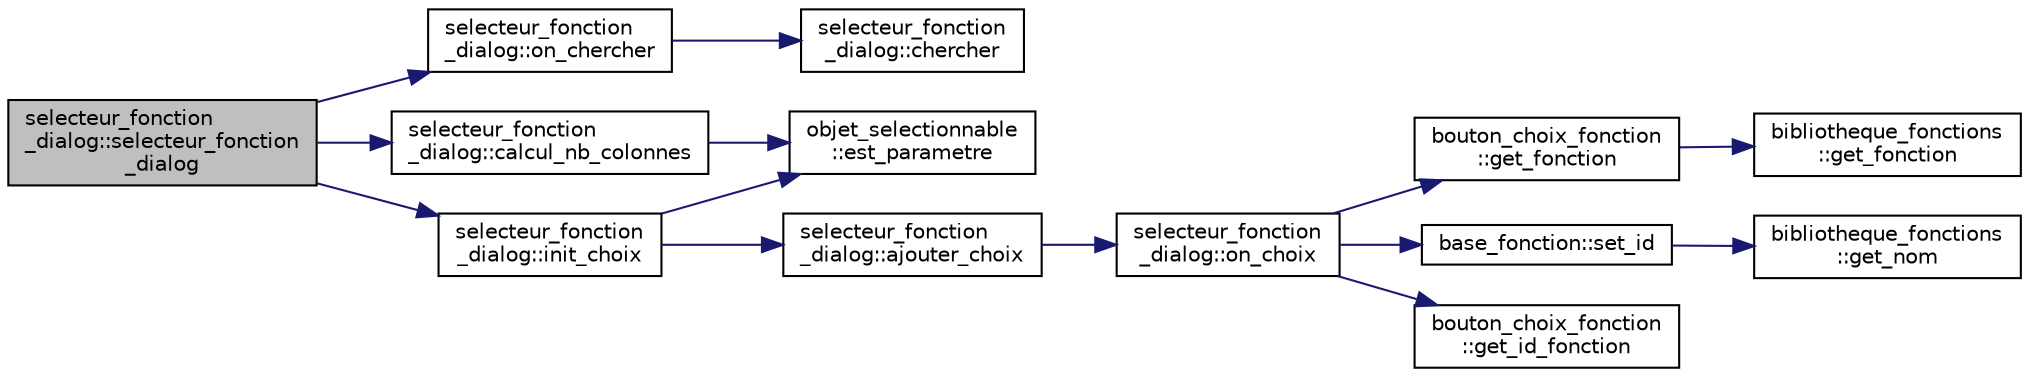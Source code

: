 digraph "selecteur_fonction_dialog::selecteur_fonction_dialog"
{
  edge [fontname="Helvetica",fontsize="10",labelfontname="Helvetica",labelfontsize="10"];
  node [fontname="Helvetica",fontsize="10",shape=record];
  rankdir="LR";
  Node0 [label="selecteur_fonction\l_dialog::selecteur_fonction\l_dialog",height=0.2,width=0.4,color="black", fillcolor="grey75", style="filled", fontcolor="black"];
  Node0 -> Node1 [color="midnightblue",fontsize="10",style="solid",fontname="Helvetica"];
  Node1 [label="selecteur_fonction\l_dialog::on_chercher",height=0.2,width=0.4,color="black", fillcolor="white", style="filled",URL="$classselecteur__fonction__dialog.html#a774590106cfe86c392d6928b2ac9bfb7",tooltip="Fonction appelée lors d&#39;une demande de recherche. "];
  Node1 -> Node2 [color="midnightblue",fontsize="10",style="solid",fontname="Helvetica"];
  Node2 [label="selecteur_fonction\l_dialog::chercher",height=0.2,width=0.4,color="black", fillcolor="white", style="filled",URL="$classselecteur__fonction__dialog.html#ae8cbcccac4d3c20126c2d204a82fec42",tooltip="Rend visible uniquement les fonctions de le recherche. "];
  Node0 -> Node3 [color="midnightblue",fontsize="10",style="solid",fontname="Helvetica"];
  Node3 [label="selecteur_fonction\l_dialog::calcul_nb_colonnes",height=0.2,width=0.4,color="black", fillcolor="white", style="filled",URL="$classselecteur__fonction__dialog.html#af2d8aa9a25eb5cca4d7ee031af0f664c",tooltip="Calcule le nombre de colonnes de choix en fonction de leur nombre. "];
  Node3 -> Node4 [color="midnightblue",fontsize="10",style="solid",fontname="Helvetica"];
  Node4 [label="objet_selectionnable\l::est_parametre",height=0.2,width=0.4,color="black", fillcolor="white", style="filled",URL="$classobjet__selectionnable.html#a2d06c9e229e16a40d0649fb02d4de235",tooltip="Indique si l&#39;objet est un paramètre. "];
  Node0 -> Node5 [color="midnightblue",fontsize="10",style="solid",fontname="Helvetica"];
  Node5 [label="selecteur_fonction\l_dialog::init_choix",height=0.2,width=0.4,color="black", fillcolor="white", style="filled",URL="$classselecteur__fonction__dialog.html#a1621aecfabc592b16b324d5847f8c4da",tooltip="Initialise les choix. "];
  Node5 -> Node4 [color="midnightblue",fontsize="10",style="solid",fontname="Helvetica"];
  Node5 -> Node6 [color="midnightblue",fontsize="10",style="solid",fontname="Helvetica"];
  Node6 [label="selecteur_fonction\l_dialog::ajouter_choix",height=0.2,width=0.4,color="black", fillcolor="white", style="filled",URL="$classselecteur__fonction__dialog.html#a2c4fe5b073db74f92374f472b97afbd4",tooltip="Ajoute un choix. "];
  Node6 -> Node7 [color="midnightblue",fontsize="10",style="solid",fontname="Helvetica"];
  Node7 [label="selecteur_fonction\l_dialog::on_choix",height=0.2,width=0.4,color="black", fillcolor="white", style="filled",URL="$classselecteur__fonction__dialog.html#a5f280a20541ea6cbbab52a081f357008",tooltip="Fonction appelée lorsqu&#39;un choix est effectué. "];
  Node7 -> Node8 [color="midnightblue",fontsize="10",style="solid",fontname="Helvetica"];
  Node8 [label="bouton_choix_fonction\l::get_fonction",height=0.2,width=0.4,color="black", fillcolor="white", style="filled",URL="$classbouton__choix__fonction.html#aea2d48c212b1a6ce5cbbbbef5067afe4",tooltip="Instancie et retourne une fonction associé au bouton. "];
  Node8 -> Node9 [color="midnightblue",fontsize="10",style="solid",fontname="Helvetica"];
  Node9 [label="bibliotheque_fonctions\l::get_fonction",height=0.2,width=0.4,color="black", fillcolor="white", style="filled",URL="$classbibliotheque__fonctions.html#a97e2db5603fe4267df7ace47f110b6e0",tooltip="Crée et retourne une fonction pour un type donné. "];
  Node7 -> Node10 [color="midnightblue",fontsize="10",style="solid",fontname="Helvetica"];
  Node10 [label="base_fonction::set_id",height=0.2,width=0.4,color="black", fillcolor="white", style="filled",URL="$classbase__fonction.html#a4d7a7d067af71e0c5e9ec7d6188ac9d1",tooltip="Initialise l&#39;identifiant de la fonction. "];
  Node10 -> Node11 [color="midnightblue",fontsize="10",style="solid",fontname="Helvetica"];
  Node11 [label="bibliotheque_fonctions\l::get_nom",height=0.2,width=0.4,color="black", fillcolor="white", style="filled",URL="$classbibliotheque__fonctions.html#ac8c035960c49cdf0fe7437b82739154e",tooltip="Retourne le nom pour un type de fonction donné. "];
  Node7 -> Node12 [color="midnightblue",fontsize="10",style="solid",fontname="Helvetica"];
  Node12 [label="bouton_choix_fonction\l::get_id_fonction",height=0.2,width=0.4,color="black", fillcolor="white", style="filled",URL="$classbouton__choix__fonction.html#af4dc815981809cf0dad8a187344627e5",tooltip="Accesseur du type de la fonction associée au bouton. "];
}

